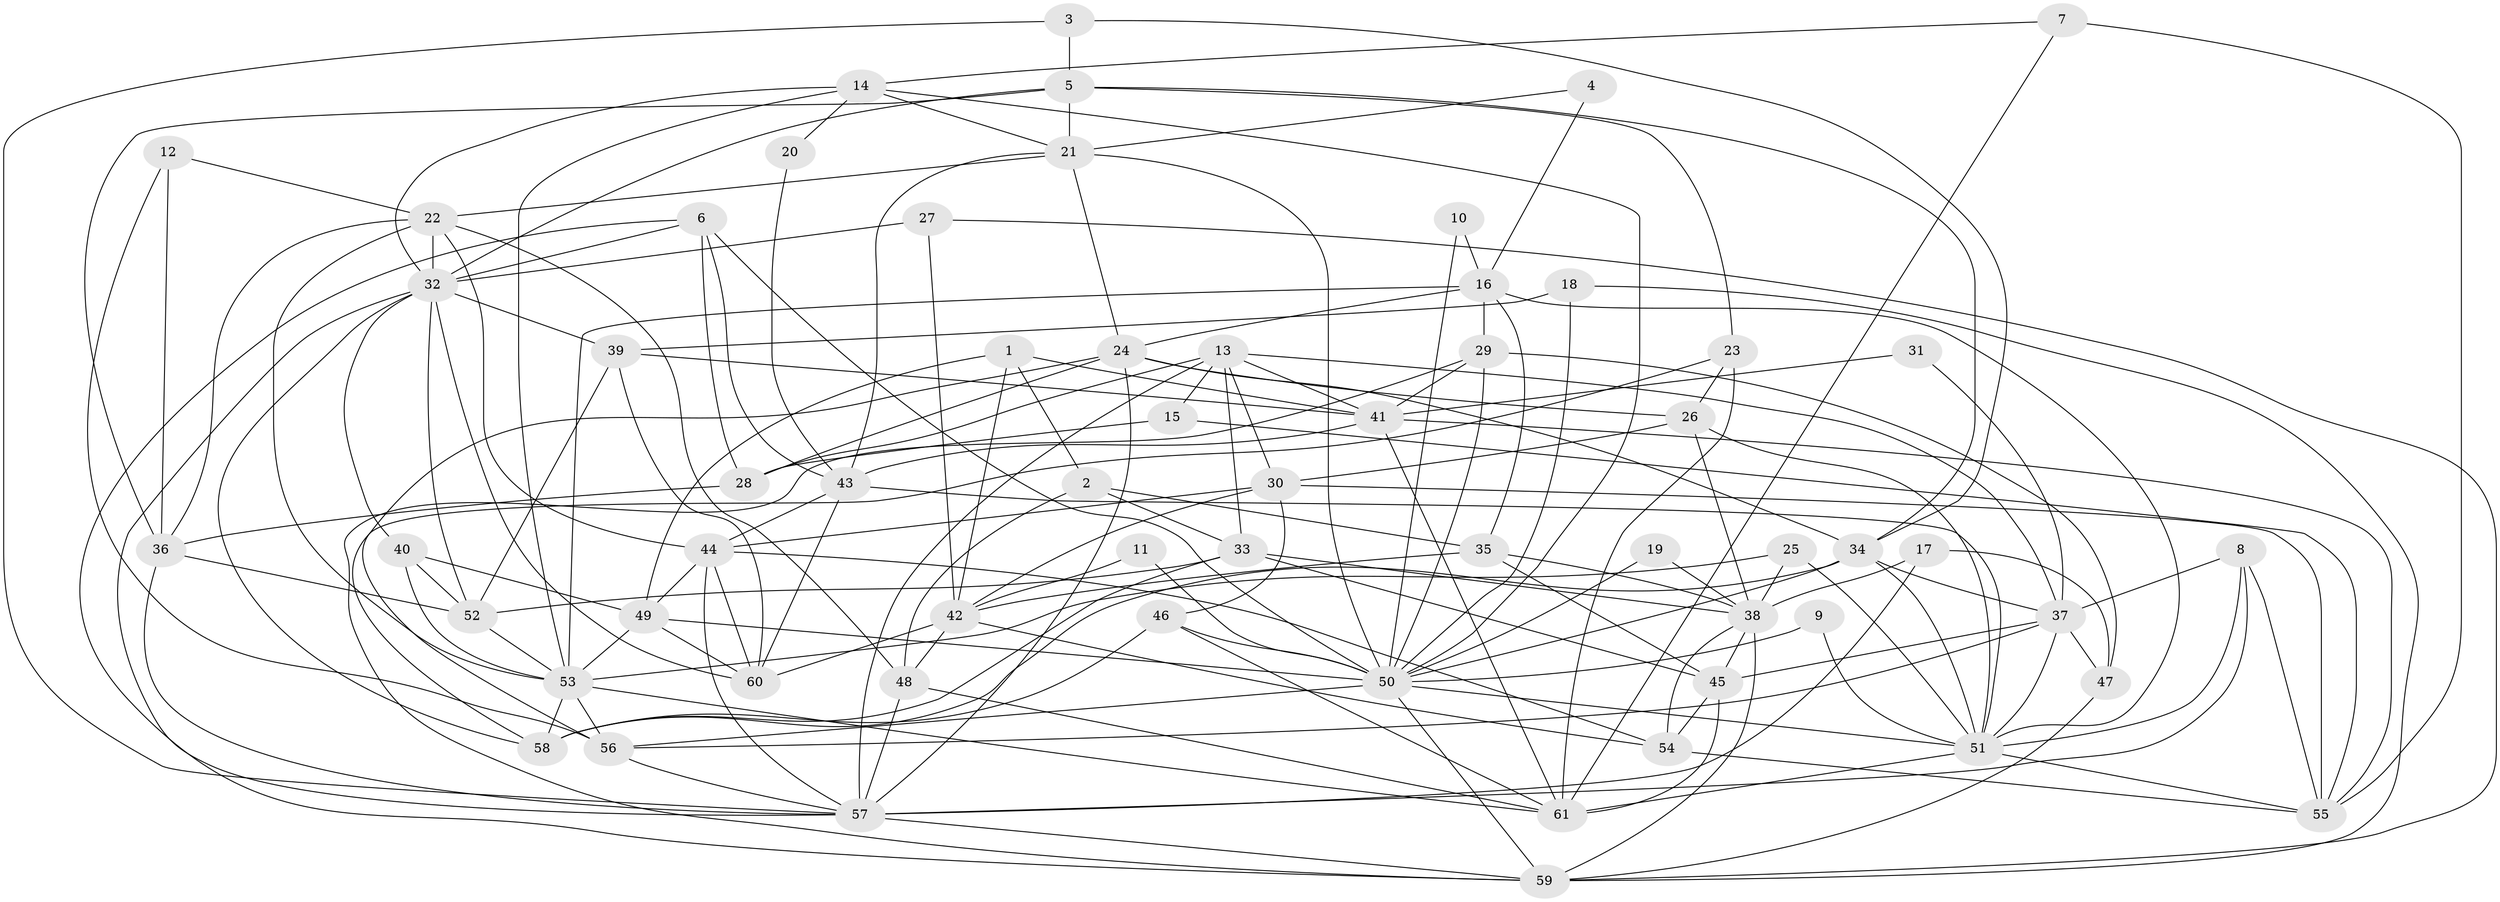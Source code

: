 // original degree distribution, {4: 0.19008264462809918, 5: 0.24793388429752067, 3: 0.2975206611570248, 2: 0.1322314049586777, 6: 0.09090909090909091, 7: 0.03305785123966942, 8: 0.008264462809917356}
// Generated by graph-tools (version 1.1) at 2025/50/03/09/25 03:50:07]
// undirected, 61 vertices, 171 edges
graph export_dot {
graph [start="1"]
  node [color=gray90,style=filled];
  1;
  2;
  3;
  4;
  5;
  6;
  7;
  8;
  9;
  10;
  11;
  12;
  13;
  14;
  15;
  16;
  17;
  18;
  19;
  20;
  21;
  22;
  23;
  24;
  25;
  26;
  27;
  28;
  29;
  30;
  31;
  32;
  33;
  34;
  35;
  36;
  37;
  38;
  39;
  40;
  41;
  42;
  43;
  44;
  45;
  46;
  47;
  48;
  49;
  50;
  51;
  52;
  53;
  54;
  55;
  56;
  57;
  58;
  59;
  60;
  61;
  1 -- 2 [weight=1.0];
  1 -- 41 [weight=1.0];
  1 -- 42 [weight=1.0];
  1 -- 49 [weight=1.0];
  2 -- 33 [weight=1.0];
  2 -- 35 [weight=1.0];
  2 -- 48 [weight=2.0];
  3 -- 5 [weight=1.0];
  3 -- 34 [weight=1.0];
  3 -- 57 [weight=1.0];
  4 -- 16 [weight=1.0];
  4 -- 21 [weight=1.0];
  5 -- 21 [weight=1.0];
  5 -- 23 [weight=1.0];
  5 -- 32 [weight=1.0];
  5 -- 34 [weight=1.0];
  5 -- 36 [weight=1.0];
  6 -- 28 [weight=1.0];
  6 -- 32 [weight=1.0];
  6 -- 43 [weight=1.0];
  6 -- 50 [weight=1.0];
  6 -- 59 [weight=1.0];
  7 -- 14 [weight=1.0];
  7 -- 55 [weight=1.0];
  7 -- 61 [weight=1.0];
  8 -- 37 [weight=1.0];
  8 -- 51 [weight=1.0];
  8 -- 55 [weight=1.0];
  8 -- 57 [weight=1.0];
  9 -- 50 [weight=1.0];
  9 -- 51 [weight=1.0];
  10 -- 16 [weight=1.0];
  10 -- 50 [weight=1.0];
  11 -- 42 [weight=1.0];
  11 -- 50 [weight=1.0];
  12 -- 22 [weight=1.0];
  12 -- 36 [weight=1.0];
  12 -- 56 [weight=1.0];
  13 -- 15 [weight=1.0];
  13 -- 28 [weight=1.0];
  13 -- 30 [weight=1.0];
  13 -- 33 [weight=1.0];
  13 -- 37 [weight=1.0];
  13 -- 41 [weight=1.0];
  13 -- 57 [weight=1.0];
  14 -- 20 [weight=1.0];
  14 -- 21 [weight=1.0];
  14 -- 32 [weight=1.0];
  14 -- 50 [weight=1.0];
  14 -- 53 [weight=1.0];
  15 -- 28 [weight=1.0];
  15 -- 55 [weight=1.0];
  16 -- 24 [weight=1.0];
  16 -- 29 [weight=1.0];
  16 -- 35 [weight=1.0];
  16 -- 51 [weight=1.0];
  16 -- 53 [weight=1.0];
  17 -- 38 [weight=1.0];
  17 -- 47 [weight=1.0];
  17 -- 57 [weight=1.0];
  18 -- 39 [weight=1.0];
  18 -- 50 [weight=1.0];
  18 -- 59 [weight=1.0];
  19 -- 38 [weight=1.0];
  19 -- 50 [weight=1.0];
  20 -- 43 [weight=1.0];
  21 -- 22 [weight=1.0];
  21 -- 24 [weight=1.0];
  21 -- 43 [weight=1.0];
  21 -- 50 [weight=1.0];
  22 -- 32 [weight=1.0];
  22 -- 36 [weight=1.0];
  22 -- 44 [weight=1.0];
  22 -- 48 [weight=1.0];
  22 -- 53 [weight=1.0];
  23 -- 26 [weight=1.0];
  23 -- 58 [weight=1.0];
  23 -- 61 [weight=1.0];
  24 -- 26 [weight=1.0];
  24 -- 28 [weight=1.0];
  24 -- 34 [weight=1.0];
  24 -- 56 [weight=1.0];
  24 -- 57 [weight=2.0];
  25 -- 38 [weight=1.0];
  25 -- 51 [weight=1.0];
  25 -- 53 [weight=1.0];
  26 -- 30 [weight=1.0];
  26 -- 38 [weight=1.0];
  26 -- 51 [weight=1.0];
  27 -- 32 [weight=1.0];
  27 -- 42 [weight=1.0];
  27 -- 59 [weight=1.0];
  28 -- 36 [weight=1.0];
  29 -- 41 [weight=1.0];
  29 -- 47 [weight=1.0];
  29 -- 50 [weight=1.0];
  29 -- 59 [weight=1.0];
  30 -- 42 [weight=1.0];
  30 -- 44 [weight=1.0];
  30 -- 46 [weight=1.0];
  30 -- 55 [weight=1.0];
  31 -- 37 [weight=1.0];
  31 -- 41 [weight=1.0];
  32 -- 39 [weight=1.0];
  32 -- 40 [weight=1.0];
  32 -- 52 [weight=1.0];
  32 -- 57 [weight=1.0];
  32 -- 58 [weight=1.0];
  32 -- 60 [weight=1.0];
  33 -- 38 [weight=1.0];
  33 -- 45 [weight=1.0];
  33 -- 52 [weight=1.0];
  33 -- 58 [weight=1.0];
  34 -- 37 [weight=1.0];
  34 -- 50 [weight=1.0];
  34 -- 51 [weight=1.0];
  34 -- 58 [weight=1.0];
  35 -- 38 [weight=1.0];
  35 -- 42 [weight=1.0];
  35 -- 45 [weight=1.0];
  36 -- 52 [weight=1.0];
  36 -- 57 [weight=1.0];
  37 -- 45 [weight=1.0];
  37 -- 47 [weight=1.0];
  37 -- 51 [weight=1.0];
  37 -- 56 [weight=1.0];
  38 -- 45 [weight=1.0];
  38 -- 54 [weight=1.0];
  38 -- 59 [weight=1.0];
  39 -- 41 [weight=1.0];
  39 -- 52 [weight=1.0];
  39 -- 60 [weight=1.0];
  40 -- 49 [weight=1.0];
  40 -- 52 [weight=1.0];
  40 -- 53 [weight=1.0];
  41 -- 43 [weight=1.0];
  41 -- 55 [weight=1.0];
  41 -- 61 [weight=1.0];
  42 -- 48 [weight=1.0];
  42 -- 54 [weight=1.0];
  42 -- 60 [weight=1.0];
  43 -- 44 [weight=1.0];
  43 -- 51 [weight=1.0];
  43 -- 60 [weight=1.0];
  44 -- 49 [weight=1.0];
  44 -- 54 [weight=1.0];
  44 -- 57 [weight=1.0];
  44 -- 60 [weight=1.0];
  45 -- 54 [weight=1.0];
  45 -- 61 [weight=2.0];
  46 -- 50 [weight=1.0];
  46 -- 58 [weight=1.0];
  46 -- 61 [weight=1.0];
  47 -- 59 [weight=1.0];
  48 -- 57 [weight=1.0];
  48 -- 61 [weight=1.0];
  49 -- 50 [weight=1.0];
  49 -- 53 [weight=1.0];
  49 -- 60 [weight=1.0];
  50 -- 51 [weight=1.0];
  50 -- 56 [weight=1.0];
  50 -- 59 [weight=1.0];
  51 -- 55 [weight=1.0];
  51 -- 61 [weight=1.0];
  52 -- 53 [weight=1.0];
  53 -- 56 [weight=1.0];
  53 -- 58 [weight=1.0];
  53 -- 61 [weight=1.0];
  54 -- 55 [weight=1.0];
  56 -- 57 [weight=1.0];
  57 -- 59 [weight=1.0];
}
